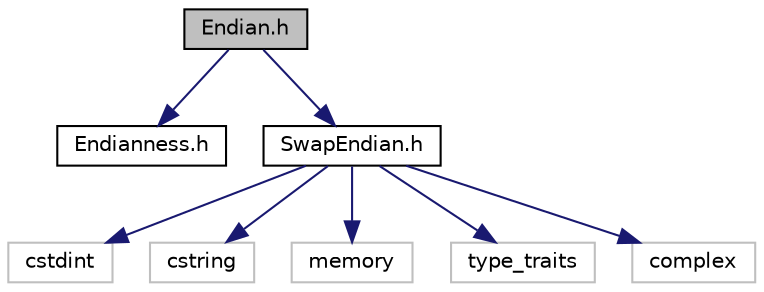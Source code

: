 digraph "Endian.h"
{
 // LATEX_PDF_SIZE
  edge [fontname="Helvetica",fontsize="10",labelfontname="Helvetica",labelfontsize="10"];
  node [fontname="Helvetica",fontsize="10",shape=record];
  Node1 [label="Endian.h",height=0.2,width=0.4,color="black", fillcolor="grey75", style="filled", fontcolor="black",tooltip="General header for Endian module."];
  Node1 -> Node2 [color="midnightblue",fontsize="10",style="solid"];
  Node2 [label="Endianness.h",height=0.2,width=0.4,color="black", fillcolor="white", style="filled",URL="$Endianness_8h_source.html",tooltip=" "];
  Node1 -> Node3 [color="midnightblue",fontsize="10",style="solid"];
  Node3 [label="SwapEndian.h",height=0.2,width=0.4,color="black", fillcolor="white", style="filled",URL="$SwapEndian_8h_source.html",tooltip=" "];
  Node3 -> Node4 [color="midnightblue",fontsize="10",style="solid"];
  Node4 [label="cstdint",height=0.2,width=0.4,color="grey75", fillcolor="white", style="filled",tooltip=" "];
  Node3 -> Node5 [color="midnightblue",fontsize="10",style="solid"];
  Node5 [label="cstring",height=0.2,width=0.4,color="grey75", fillcolor="white", style="filled",tooltip=" "];
  Node3 -> Node6 [color="midnightblue",fontsize="10",style="solid"];
  Node6 [label="memory",height=0.2,width=0.4,color="grey75", fillcolor="white", style="filled",tooltip=" "];
  Node3 -> Node7 [color="midnightblue",fontsize="10",style="solid"];
  Node7 [label="type_traits",height=0.2,width=0.4,color="grey75", fillcolor="white", style="filled",tooltip=" "];
  Node3 -> Node8 [color="midnightblue",fontsize="10",style="solid"];
  Node8 [label="complex",height=0.2,width=0.4,color="grey75", fillcolor="white", style="filled",tooltip=" "];
}
